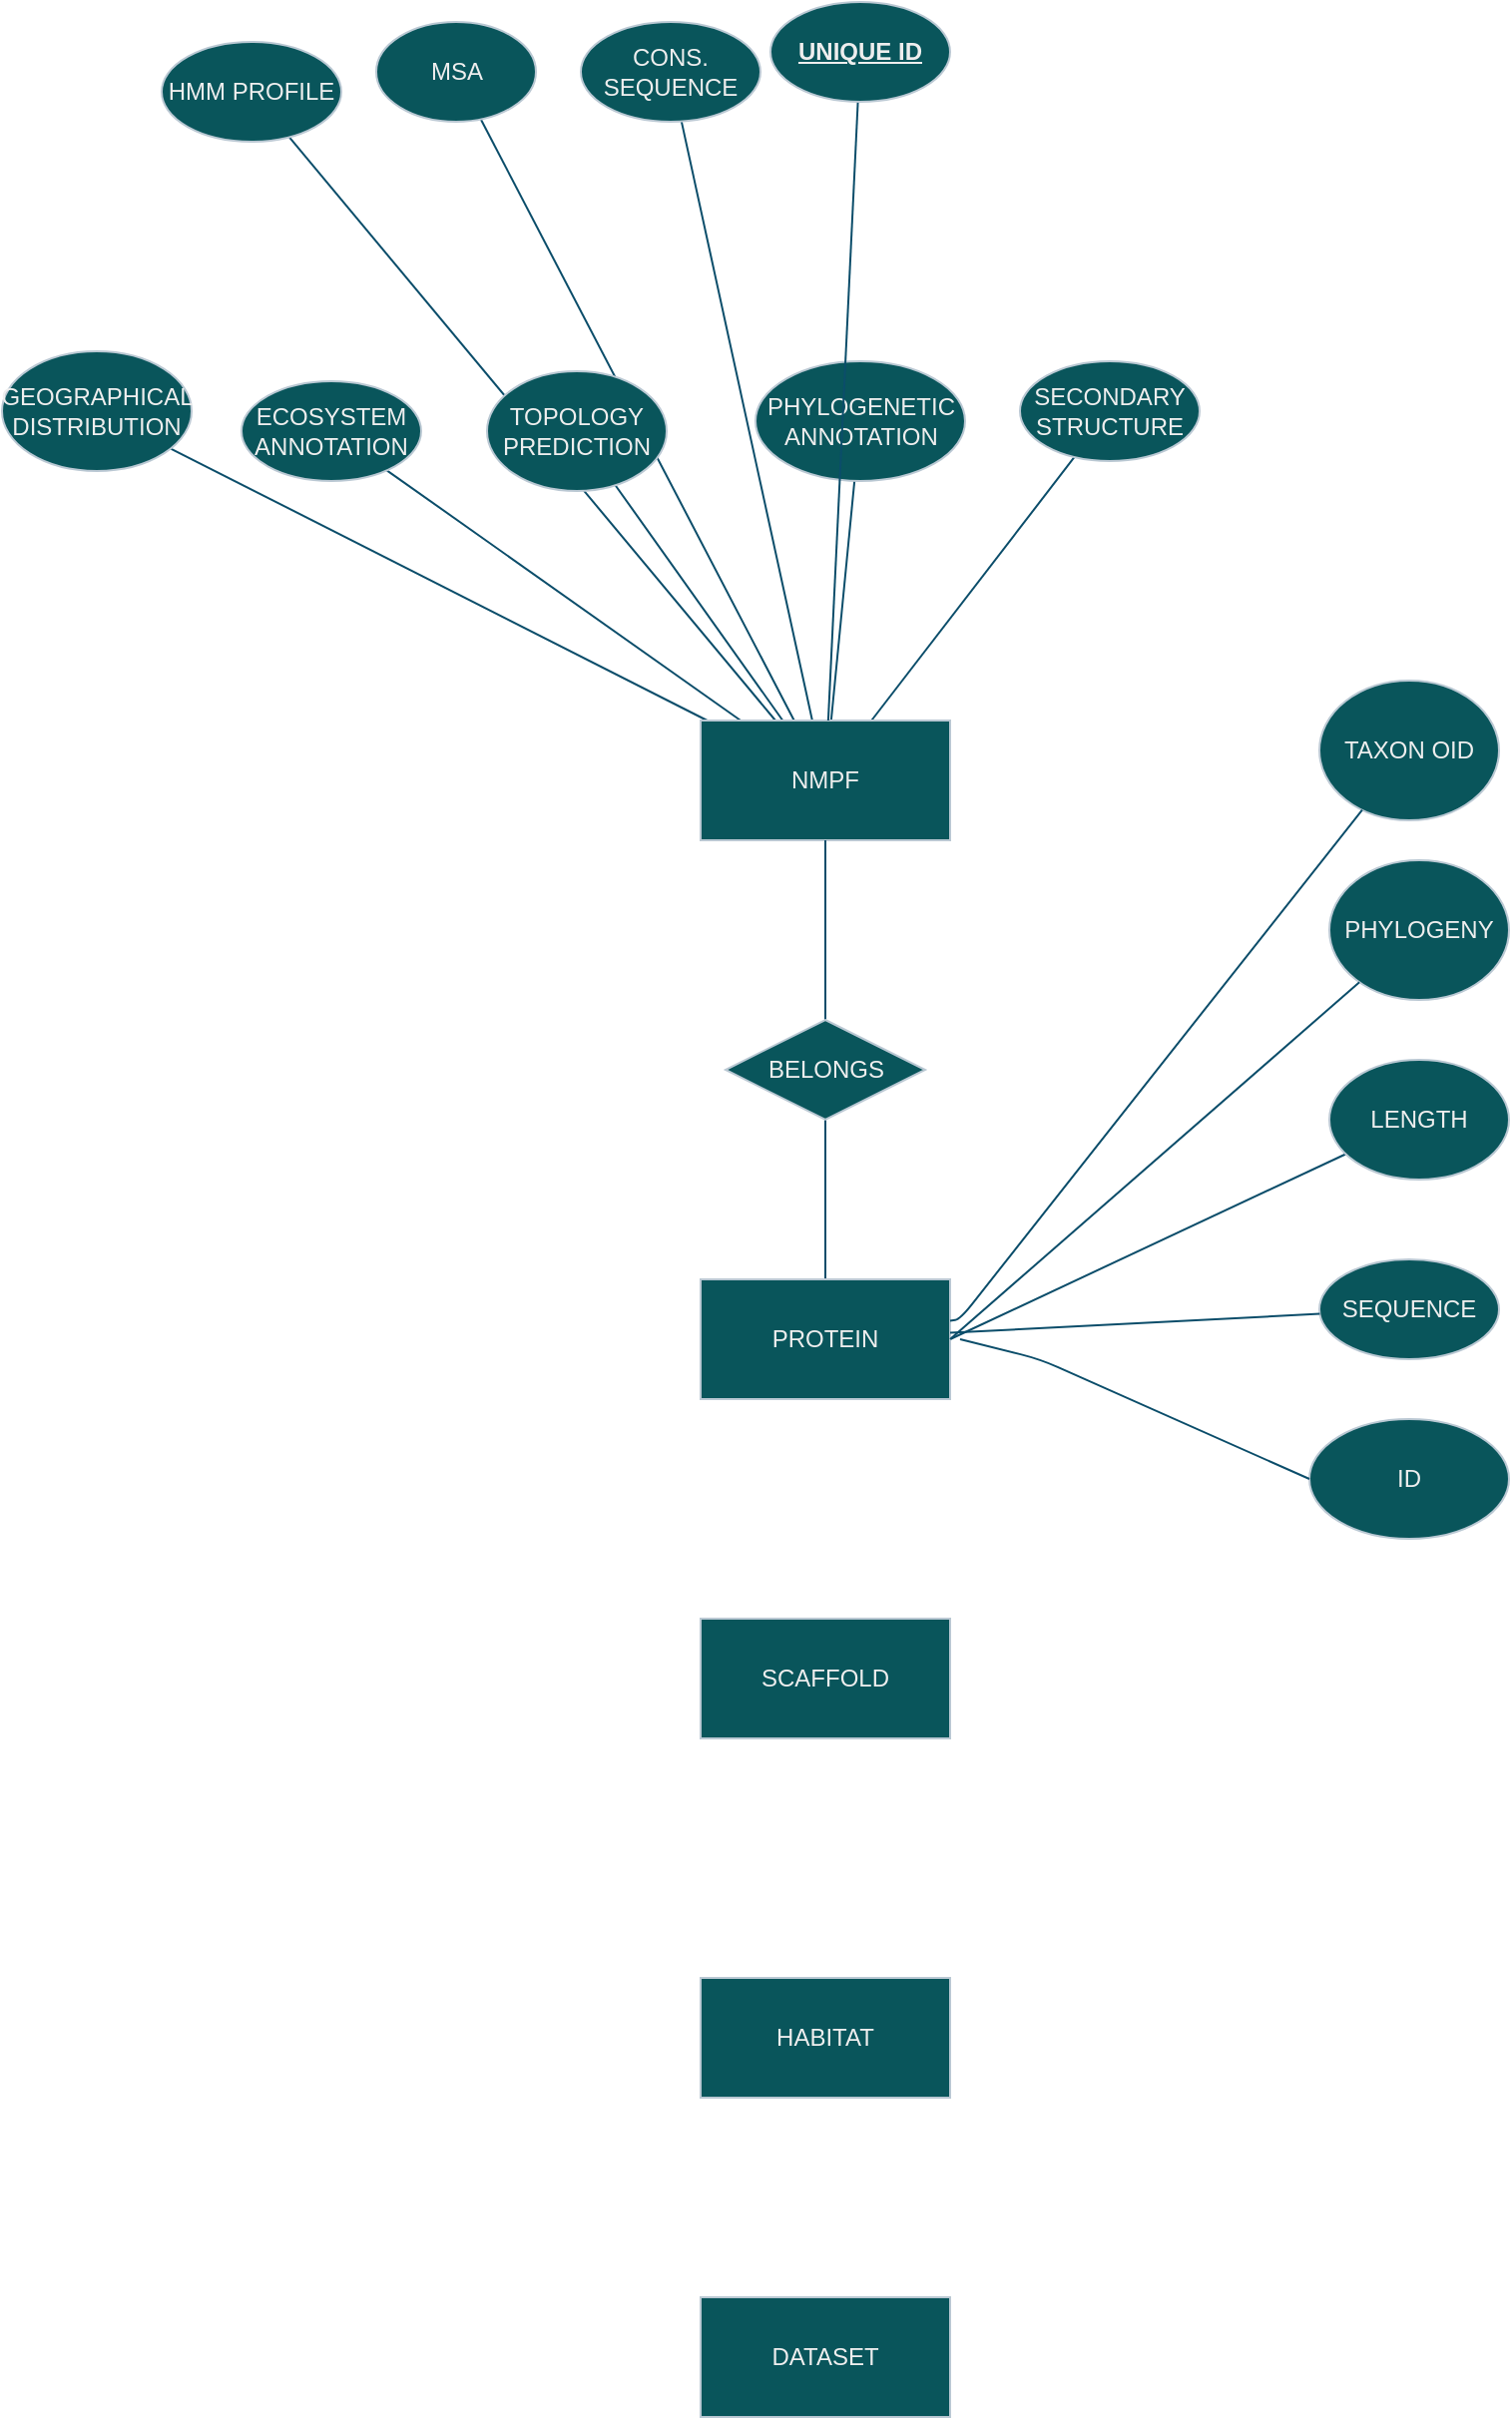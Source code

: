 <mxfile version="22.0.4" type="github">
  <diagram id="R2lEEEUBdFMjLlhIrx00" name="Page-1">
    <mxGraphModel dx="1134" dy="1747" grid="1" gridSize="10" guides="1" tooltips="1" connect="1" arrows="1" fold="1" page="1" pageScale="1" pageWidth="850" pageHeight="1100" math="0" shadow="0" extFonts="Permanent Marker^https://fonts.googleapis.com/css?family=Permanent+Marker">
      <root>
        <mxCell id="0" />
        <mxCell id="1" parent="0" />
        <mxCell id="Yh4BVkky_7kEf2Jk04-v-19" style="rounded=0;orthogonalLoop=1;jettySize=auto;html=1;endArrow=none;endFill=0;labelBackgroundColor=none;strokeColor=#0B4D6A;fontColor=default;" parent="1" source="Yh4BVkky_7kEf2Jk04-v-1" target="Yh4BVkky_7kEf2Jk04-v-3" edge="1">
          <mxGeometry relative="1" as="geometry" />
        </mxCell>
        <mxCell id="Yh4BVkky_7kEf2Jk04-v-20" style="rounded=0;orthogonalLoop=1;jettySize=auto;html=1;endArrow=none;endFill=0;labelBackgroundColor=none;strokeColor=#0B4D6A;fontColor=default;" parent="1" source="Yh4BVkky_7kEf2Jk04-v-1" target="Yh4BVkky_7kEf2Jk04-v-4" edge="1">
          <mxGeometry relative="1" as="geometry">
            <mxPoint x="320" y="400" as="sourcePoint" />
          </mxGeometry>
        </mxCell>
        <mxCell id="Yh4BVkky_7kEf2Jk04-v-21" style="rounded=0;orthogonalLoop=1;jettySize=auto;html=1;endArrow=none;endFill=0;labelBackgroundColor=none;strokeColor=#0B4D6A;fontColor=default;" parent="1" source="Yh4BVkky_7kEf2Jk04-v-1" target="Yh4BVkky_7kEf2Jk04-v-10" edge="1">
          <mxGeometry relative="1" as="geometry" />
        </mxCell>
        <mxCell id="Yh4BVkky_7kEf2Jk04-v-22" style="rounded=0;orthogonalLoop=1;jettySize=auto;html=1;endArrow=none;endFill=0;labelBackgroundColor=none;strokeColor=#0B4D6A;fontColor=default;" parent="1" source="Yh4BVkky_7kEf2Jk04-v-1" target="Yh4BVkky_7kEf2Jk04-v-8" edge="1">
          <mxGeometry relative="1" as="geometry" />
        </mxCell>
        <mxCell id="Yh4BVkky_7kEf2Jk04-v-23" style="rounded=0;orthogonalLoop=1;jettySize=auto;html=1;endArrow=none;endFill=0;labelBackgroundColor=none;strokeColor=#0B4D6A;fontColor=default;" parent="1" source="Yh4BVkky_7kEf2Jk04-v-1" target="Yh4BVkky_7kEf2Jk04-v-5" edge="1">
          <mxGeometry relative="1" as="geometry" />
        </mxCell>
        <mxCell id="Yh4BVkky_7kEf2Jk04-v-24" style="rounded=0;orthogonalLoop=1;jettySize=auto;html=1;endArrow=none;endFill=0;labelBackgroundColor=none;strokeColor=#0B4D6A;fontColor=default;" parent="1" source="Yh4BVkky_7kEf2Jk04-v-1" target="Yh4BVkky_7kEf2Jk04-v-6" edge="1">
          <mxGeometry relative="1" as="geometry">
            <mxPoint x="178" y="290" as="sourcePoint" />
          </mxGeometry>
        </mxCell>
        <mxCell id="Yh4BVkky_7kEf2Jk04-v-25" style="rounded=0;orthogonalLoop=1;jettySize=auto;html=1;endArrow=none;endFill=0;labelBackgroundColor=none;strokeColor=#0B4D6A;fontColor=default;" parent="1" source="Yh4BVkky_7kEf2Jk04-v-1" target="Yh4BVkky_7kEf2Jk04-v-7" edge="1">
          <mxGeometry relative="1" as="geometry" />
        </mxCell>
        <mxCell id="Yh4BVkky_7kEf2Jk04-v-26" style="rounded=0;orthogonalLoop=1;jettySize=auto;html=1;endArrow=none;endFill=0;labelBackgroundColor=none;strokeColor=#0B4D6A;fontColor=default;" parent="1" source="Yh4BVkky_7kEf2Jk04-v-1" target="Yh4BVkky_7kEf2Jk04-v-9" edge="1">
          <mxGeometry relative="1" as="geometry">
            <mxPoint x="170" y="330" as="sourcePoint" />
          </mxGeometry>
        </mxCell>
        <mxCell id="Yh4BVkky_7kEf2Jk04-v-1" value="NMPF" style="rounded=0;whiteSpace=wrap;html=1;labelBackgroundColor=none;fillColor=#09555B;strokeColor=#BAC8D3;fontColor=#EEEEEE;" parent="1" vertex="1">
          <mxGeometry x="380" y="-110" width="125" height="60" as="geometry" />
        </mxCell>
        <mxCell id="Yh4BVkky_7kEf2Jk04-v-3" value="CONS. SEQUENCE" style="ellipse;whiteSpace=wrap;html=1;rounded=0;labelBackgroundColor=none;fillColor=#09555B;strokeColor=#BAC8D3;fontColor=#EEEEEE;" parent="1" vertex="1">
          <mxGeometry x="320" y="-460" width="90" height="50" as="geometry" />
        </mxCell>
        <mxCell id="Yh4BVkky_7kEf2Jk04-v-4" value="MSA" style="ellipse;whiteSpace=wrap;html=1;rounded=0;labelBackgroundColor=none;fillColor=#09555B;strokeColor=#BAC8D3;fontColor=#EEEEEE;" parent="1" vertex="1">
          <mxGeometry x="217.5" y="-460" width="80" height="50" as="geometry" />
        </mxCell>
        <mxCell id="Yh4BVkky_7kEf2Jk04-v-5" value="HMM PROFILE" style="ellipse;whiteSpace=wrap;html=1;rounded=0;labelBackgroundColor=none;fillColor=#09555B;strokeColor=#BAC8D3;fontColor=#EEEEEE;" parent="1" vertex="1">
          <mxGeometry x="110" y="-450" width="90" height="50" as="geometry" />
        </mxCell>
        <mxCell id="Yh4BVkky_7kEf2Jk04-v-6" value="SECONDARY STRUCTURE" style="ellipse;whiteSpace=wrap;html=1;rounded=0;labelBackgroundColor=none;fillColor=#09555B;strokeColor=#BAC8D3;fontColor=#EEEEEE;" parent="1" vertex="1">
          <mxGeometry x="540" y="-290" width="90" height="50" as="geometry" />
        </mxCell>
        <mxCell id="Yh4BVkky_7kEf2Jk04-v-7" value="TOPOLOGY PREDICTION" style="ellipse;whiteSpace=wrap;html=1;rounded=0;labelBackgroundColor=none;fillColor=#09555B;strokeColor=#BAC8D3;fontColor=#EEEEEE;direction=west;" parent="1" vertex="1">
          <mxGeometry x="273" y="-285" width="90" height="60" as="geometry" />
        </mxCell>
        <mxCell id="Yh4BVkky_7kEf2Jk04-v-8" value="&lt;div&gt;PHYLOGENETIC ANNOTATION&lt;/div&gt;" style="ellipse;whiteSpace=wrap;html=1;rounded=0;labelBackgroundColor=none;fillColor=#09555B;strokeColor=#BAC8D3;fontColor=#EEEEEE;" parent="1" vertex="1">
          <mxGeometry x="407.5" y="-290" width="105" height="60" as="geometry" />
        </mxCell>
        <mxCell id="Yh4BVkky_7kEf2Jk04-v-9" value="&lt;div&gt;ECOSYSTEM ANNOTATION&lt;/div&gt;" style="ellipse;whiteSpace=wrap;html=1;direction=west;rounded=0;labelBackgroundColor=none;fillColor=#09555B;strokeColor=#BAC8D3;fontColor=#EEEEEE;" parent="1" vertex="1">
          <mxGeometry x="150" y="-280" width="90" height="50" as="geometry" />
        </mxCell>
        <mxCell id="Yh4BVkky_7kEf2Jk04-v-10" value="GEOGRAPHICAL DISTRIBUTION" style="ellipse;whiteSpace=wrap;html=1;rounded=0;labelBackgroundColor=none;fillColor=#09555B;strokeColor=#BAC8D3;fontColor=#EEEEEE;" parent="1" vertex="1">
          <mxGeometry x="30" y="-295" width="95" height="60" as="geometry" />
        </mxCell>
        <mxCell id="Yh4BVkky_7kEf2Jk04-v-16" value="" style="rounded=0;orthogonalLoop=1;jettySize=auto;html=1;endArrow=none;endFill=0;labelBackgroundColor=none;strokeColor=#0B4D6A;fontColor=default;" parent="1" source="Yh4BVkky_7kEf2Jk04-v-11" target="Yh4BVkky_7kEf2Jk04-v-1" edge="1">
          <mxGeometry relative="1" as="geometry">
            <mxPoint x="190" y="135" as="targetPoint" />
          </mxGeometry>
        </mxCell>
        <mxCell id="Yh4BVkky_7kEf2Jk04-v-11" value="&lt;u&gt;&lt;b&gt;UNIQUE ID&lt;/b&gt;&lt;/u&gt;" style="ellipse;whiteSpace=wrap;html=1;rounded=0;labelBackgroundColor=none;fillColor=#09555B;strokeColor=#BAC8D3;fontColor=#EEEEEE;" parent="1" vertex="1">
          <mxGeometry x="415" y="-470" width="90" height="50" as="geometry" />
        </mxCell>
        <mxCell id="Yh4BVkky_7kEf2Jk04-v-30" value="" style="rounded=0;orthogonalLoop=1;jettySize=auto;html=1;endArrow=none;endFill=0;labelBackgroundColor=none;strokeColor=#0B4D6A;fontColor=default;" parent="1" source="Yh4BVkky_7kEf2Jk04-v-31" target="Yh4BVkky_7kEf2Jk04-v-29" edge="1">
          <mxGeometry relative="1" as="geometry" />
        </mxCell>
        <mxCell id="d79e8XBhKQ2igxdSj6Hg-4" value="" style="rounded=0;orthogonalLoop=1;jettySize=auto;html=1;strokeColor=#0B4D6A;endArrow=none;endFill=0;exitX=1;exitY=0.5;exitDx=0;exitDy=0;" parent="1" source="Yh4BVkky_7kEf2Jk04-v-29" target="d79e8XBhKQ2igxdSj6Hg-1" edge="1">
          <mxGeometry relative="1" as="geometry" />
        </mxCell>
        <mxCell id="Yh4BVkky_7kEf2Jk04-v-29" value="&lt;div&gt;PROTEIN&lt;/div&gt;" style="rounded=0;whiteSpace=wrap;html=1;labelBackgroundColor=none;fillColor=#09555B;strokeColor=#BAC8D3;fontColor=#EEEEEE;" parent="1" vertex="1">
          <mxGeometry x="380" y="170" width="125" height="60" as="geometry" />
        </mxCell>
        <mxCell id="Yh4BVkky_7kEf2Jk04-v-32" value="" style="rounded=0;orthogonalLoop=1;jettySize=auto;html=1;endArrow=none;endFill=0;labelBackgroundColor=none;strokeColor=#0B4D6A;fontColor=default;" parent="1" source="Yh4BVkky_7kEf2Jk04-v-1" target="Yh4BVkky_7kEf2Jk04-v-31" edge="1">
          <mxGeometry relative="1" as="geometry">
            <mxPoint x="291.827" y="200.155" as="sourcePoint" />
            <mxPoint x="570" y="197" as="targetPoint" />
          </mxGeometry>
        </mxCell>
        <mxCell id="Yh4BVkky_7kEf2Jk04-v-31" value="BELONGS" style="rhombus;whiteSpace=wrap;html=1;rounded=0;labelBackgroundColor=none;fillColor=#09555B;strokeColor=#BAC8D3;fontColor=#EEEEEE;" parent="1" vertex="1">
          <mxGeometry x="392.5" y="40" width="100" height="50" as="geometry" />
        </mxCell>
        <mxCell id="_KlqRlnfx3LXGcyiwgws-1" value="SEQUENCE" style="ellipse;whiteSpace=wrap;html=1;labelBackgroundColor=none;fillColor=#09555B;strokeColor=#BAC8D3;fontColor=#EEEEEE;" parent="1" vertex="1">
          <mxGeometry x="690" y="160" width="90" height="50" as="geometry" />
        </mxCell>
        <mxCell id="_KlqRlnfx3LXGcyiwgws-2" value="" style="rounded=1;orthogonalLoop=1;jettySize=auto;html=1;endArrow=none;endFill=0;labelBackgroundColor=none;strokeColor=#0B4D6A;fontColor=default;" parent="1" source="Yh4BVkky_7kEf2Jk04-v-29" target="_KlqRlnfx3LXGcyiwgws-1" edge="1">
          <mxGeometry relative="1" as="geometry">
            <mxPoint x="650" y="360" as="sourcePoint" />
            <mxPoint x="710" y="210" as="targetPoint" />
          </mxGeometry>
        </mxCell>
        <mxCell id="_KlqRlnfx3LXGcyiwgws-3" value="ID" style="ellipse;whiteSpace=wrap;html=1;labelBackgroundColor=none;fillColor=#09555B;strokeColor=#BAC8D3;fontColor=#EEEEEE;" parent="1" vertex="1">
          <mxGeometry x="685" y="240" width="100" height="60" as="geometry" />
        </mxCell>
        <mxCell id="_KlqRlnfx3LXGcyiwgws-4" value="" style="rounded=1;orthogonalLoop=1;jettySize=auto;html=1;entryX=0;entryY=0.5;entryDx=0;entryDy=0;endArrow=none;endFill=0;labelBackgroundColor=none;strokeColor=#0B4D6A;fontColor=default;" parent="1" target="_KlqRlnfx3LXGcyiwgws-3" edge="1">
          <mxGeometry relative="1" as="geometry">
            <mxPoint x="510" y="200" as="sourcePoint" />
            <mxPoint x="720" y="220" as="targetPoint" />
            <Array as="points">
              <mxPoint x="550" y="210" />
            </Array>
          </mxGeometry>
        </mxCell>
        <mxCell id="_KlqRlnfx3LXGcyiwgws-5" value="TAXON OID" style="ellipse;whiteSpace=wrap;html=1;labelBackgroundColor=none;fillColor=#09555B;strokeColor=#BAC8D3;fontColor=#EEEEEE;" parent="1" vertex="1">
          <mxGeometry x="690" y="-130" width="90" height="70" as="geometry" />
        </mxCell>
        <mxCell id="_KlqRlnfx3LXGcyiwgws-6" value="" style="rounded=1;orthogonalLoop=1;jettySize=auto;html=1;endArrow=none;endFill=0;labelBackgroundColor=none;strokeColor=#0B4D6A;fontColor=default;" parent="1" source="Yh4BVkky_7kEf2Jk04-v-29" target="_KlqRlnfx3LXGcyiwgws-5" edge="1">
          <mxGeometry relative="1" as="geometry">
            <mxPoint x="650" y="360" as="sourcePoint" />
            <mxPoint x="730" y="320" as="targetPoint" />
            <Array as="points">
              <mxPoint x="510" y="190" />
            </Array>
          </mxGeometry>
        </mxCell>
        <mxCell id="d79e8XBhKQ2igxdSj6Hg-1" value="LENGTH" style="ellipse;whiteSpace=wrap;html=1;fillColor=#09555B;strokeColor=#BAC8D3;fontColor=#EEEEEE;rounded=0;labelBackgroundColor=none;" parent="1" vertex="1">
          <mxGeometry x="695" y="60" width="90" height="60" as="geometry" />
        </mxCell>
        <mxCell id="d79e8XBhKQ2igxdSj6Hg-8" value="PHYLOGENY" style="ellipse;whiteSpace=wrap;html=1;fillColor=#09555B;strokeColor=#BAC8D3;fontColor=#EEEEEE;rounded=0;labelBackgroundColor=none;" parent="1" vertex="1">
          <mxGeometry x="695" y="-40" width="90" height="70" as="geometry" />
        </mxCell>
        <mxCell id="d79e8XBhKQ2igxdSj6Hg-12" value="" style="endArrow=none;html=1;rounded=0;strokeColor=#0B4D6A;exitX=1;exitY=0.5;exitDx=0;exitDy=0;" parent="1" source="Yh4BVkky_7kEf2Jk04-v-29" target="d79e8XBhKQ2igxdSj6Hg-8" edge="1">
          <mxGeometry width="50" height="50" relative="1" as="geometry">
            <mxPoint x="620" y="210" as="sourcePoint" />
            <mxPoint x="670" y="160" as="targetPoint" />
          </mxGeometry>
        </mxCell>
        <mxCell id="d79e8XBhKQ2igxdSj6Hg-14" value="HABITAT" style="rounded=0;whiteSpace=wrap;html=1;strokeColor=#BAC8D3;fontColor=#EEEEEE;fillColor=#09555B;" parent="1" vertex="1">
          <mxGeometry x="380" y="520" width="125" height="60" as="geometry" />
        </mxCell>
        <mxCell id="d79e8XBhKQ2igxdSj6Hg-15" value="SCAFFOLD" style="rounded=0;whiteSpace=wrap;html=1;strokeColor=#BAC8D3;fontColor=#EEEEEE;fillColor=#09555B;" parent="1" vertex="1">
          <mxGeometry x="380" y="340" width="125" height="60" as="geometry" />
        </mxCell>
        <mxCell id="d79e8XBhKQ2igxdSj6Hg-16" value="DATASET" style="rounded=0;whiteSpace=wrap;html=1;strokeColor=#BAC8D3;fontColor=#EEEEEE;fillColor=#09555B;" parent="1" vertex="1">
          <mxGeometry x="380" y="680" width="125" height="60" as="geometry" />
        </mxCell>
      </root>
    </mxGraphModel>
  </diagram>
</mxfile>
